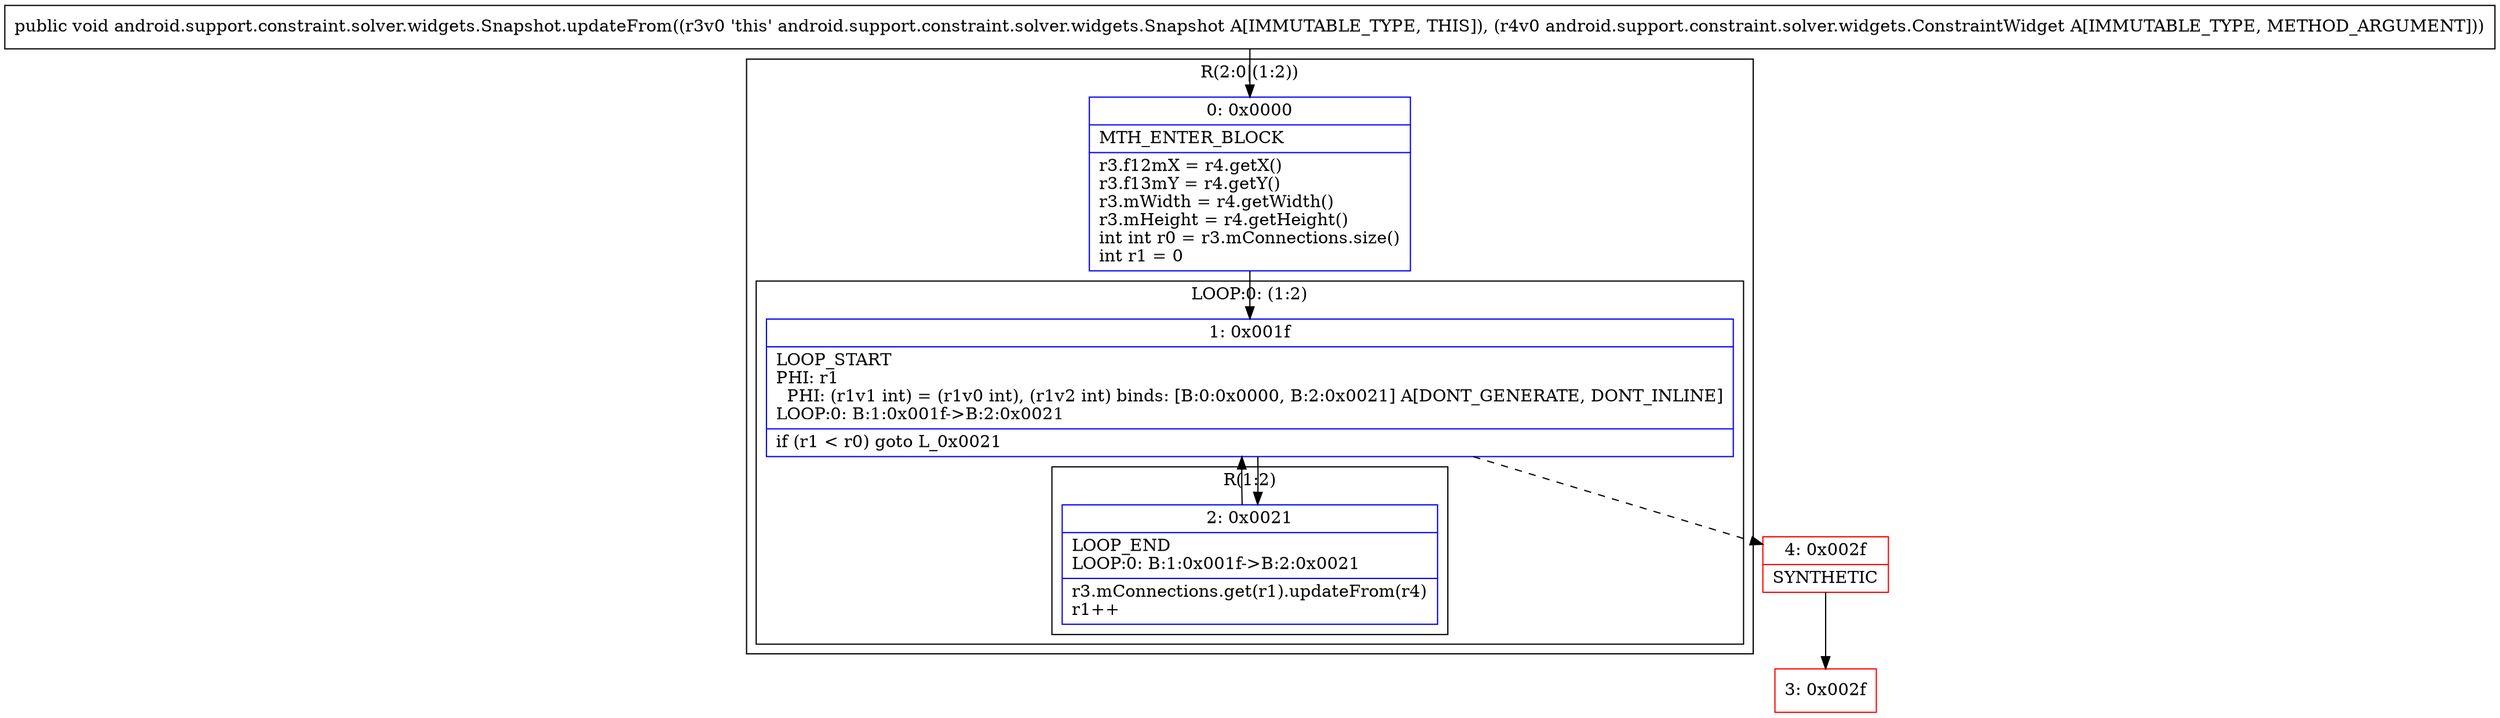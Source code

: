 digraph "CFG forandroid.support.constraint.solver.widgets.Snapshot.updateFrom(Landroid\/support\/constraint\/solver\/widgets\/ConstraintWidget;)V" {
subgraph cluster_Region_735936665 {
label = "R(2:0|(1:2))";
node [shape=record,color=blue];
Node_0 [shape=record,label="{0\:\ 0x0000|MTH_ENTER_BLOCK\l|r3.f12mX = r4.getX()\lr3.f13mY = r4.getY()\lr3.mWidth = r4.getWidth()\lr3.mHeight = r4.getHeight()\lint int r0 = r3.mConnections.size()\lint r1 = 0\l}"];
subgraph cluster_LoopRegion_1316243802 {
label = "LOOP:0: (1:2)";
node [shape=record,color=blue];
Node_1 [shape=record,label="{1\:\ 0x001f|LOOP_START\lPHI: r1 \l  PHI: (r1v1 int) = (r1v0 int), (r1v2 int) binds: [B:0:0x0000, B:2:0x0021] A[DONT_GENERATE, DONT_INLINE]\lLOOP:0: B:1:0x001f\-\>B:2:0x0021\l|if (r1 \< r0) goto L_0x0021\l}"];
subgraph cluster_Region_49042209 {
label = "R(1:2)";
node [shape=record,color=blue];
Node_2 [shape=record,label="{2\:\ 0x0021|LOOP_END\lLOOP:0: B:1:0x001f\-\>B:2:0x0021\l|r3.mConnections.get(r1).updateFrom(r4)\lr1++\l}"];
}
}
}
Node_3 [shape=record,color=red,label="{3\:\ 0x002f}"];
Node_4 [shape=record,color=red,label="{4\:\ 0x002f|SYNTHETIC\l}"];
MethodNode[shape=record,label="{public void android.support.constraint.solver.widgets.Snapshot.updateFrom((r3v0 'this' android.support.constraint.solver.widgets.Snapshot A[IMMUTABLE_TYPE, THIS]), (r4v0 android.support.constraint.solver.widgets.ConstraintWidget A[IMMUTABLE_TYPE, METHOD_ARGUMENT])) }"];
MethodNode -> Node_0;
Node_0 -> Node_1;
Node_1 -> Node_2;
Node_1 -> Node_4[style=dashed];
Node_2 -> Node_1;
Node_4 -> Node_3;
}

